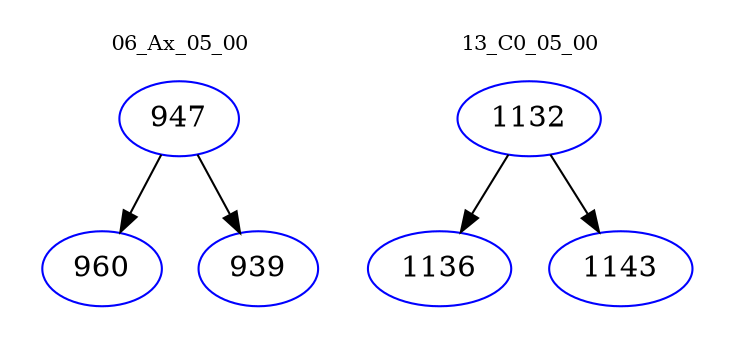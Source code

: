 digraph{
subgraph cluster_0 {
color = white
label = "06_Ax_05_00";
fontsize=10;
T0_947 [label="947", color="blue"]
T0_947 -> T0_960 [color="black"]
T0_960 [label="960", color="blue"]
T0_947 -> T0_939 [color="black"]
T0_939 [label="939", color="blue"]
}
subgraph cluster_1 {
color = white
label = "13_C0_05_00";
fontsize=10;
T1_1132 [label="1132", color="blue"]
T1_1132 -> T1_1136 [color="black"]
T1_1136 [label="1136", color="blue"]
T1_1132 -> T1_1143 [color="black"]
T1_1143 [label="1143", color="blue"]
}
}
